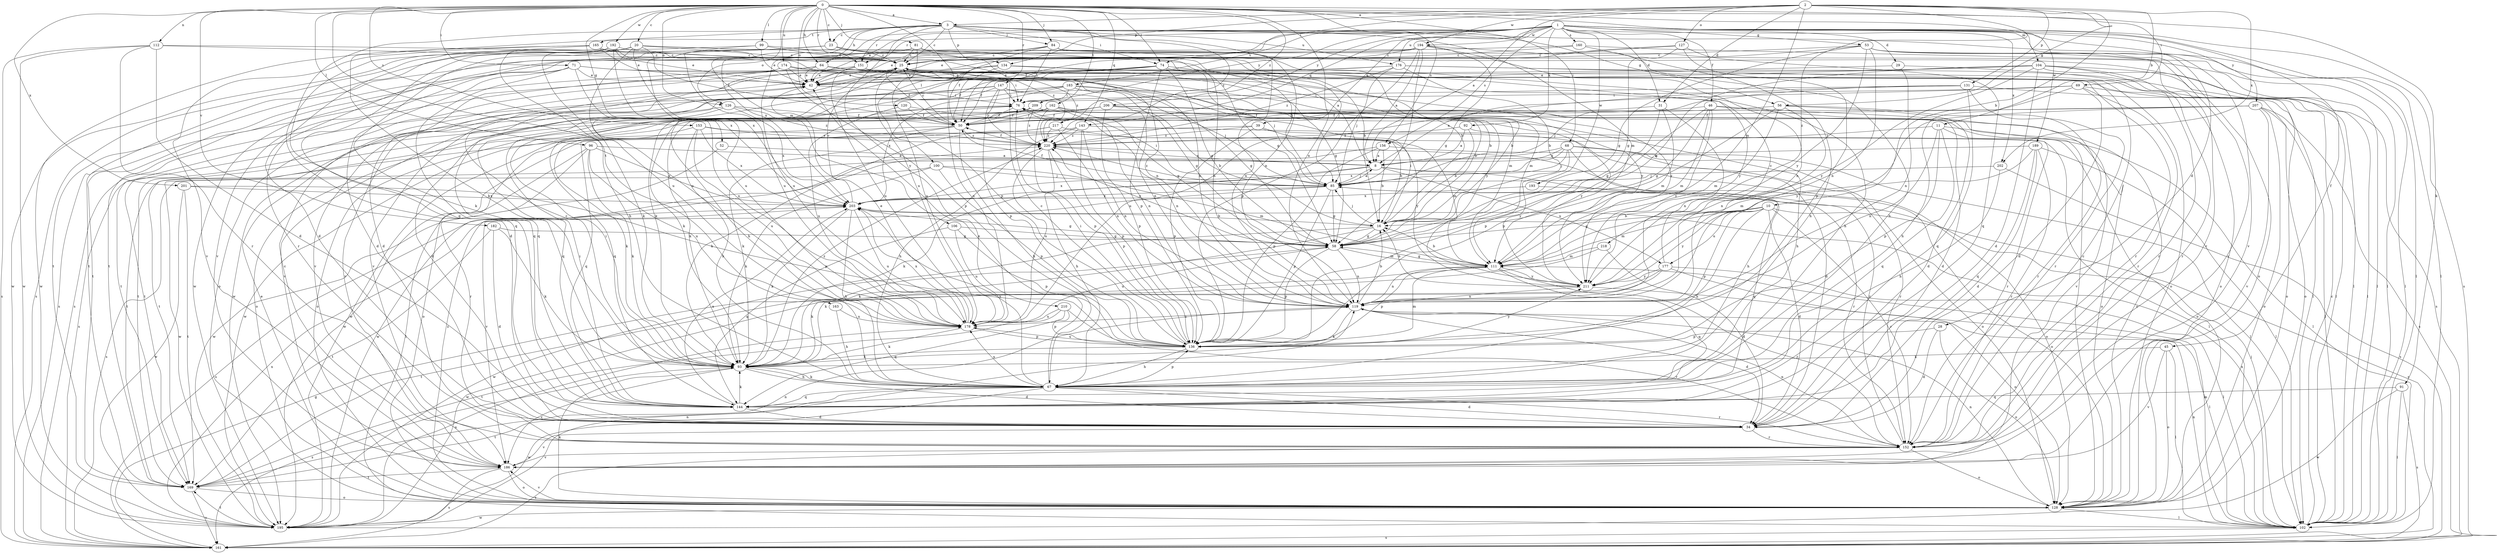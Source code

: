 strict digraph  {
0;
1;
2;
3;
8;
10;
11;
16;
20;
23;
25;
28;
29;
31;
34;
39;
42;
45;
46;
50;
52;
53;
56;
58;
64;
67;
68;
69;
71;
74;
76;
81;
84;
85;
91;
92;
93;
96;
99;
100;
102;
104;
106;
111;
112;
119;
120;
126;
127;
128;
131;
134;
136;
143;
144;
147;
151;
152;
153;
156;
160;
161;
162;
163;
165;
169;
174;
176;
177;
178;
182;
183;
186;
189;
192;
193;
194;
195;
201;
202;
203;
206;
207;
209;
210;
211;
217;
218;
220;
0 -> 3  [label=a];
0 -> 20  [label=c];
0 -> 23  [label=c];
0 -> 52  [label=g];
0 -> 64  [label=h];
0 -> 68  [label=i];
0 -> 69  [label=i];
0 -> 71  [label=i];
0 -> 74  [label=i];
0 -> 81  [label=j];
0 -> 84  [label=j];
0 -> 91  [label=k];
0 -> 96  [label=l];
0 -> 99  [label=l];
0 -> 100  [label=l];
0 -> 104  [label=m];
0 -> 106  [label=m];
0 -> 112  [label=n];
0 -> 119  [label=n];
0 -> 120  [label=o];
0 -> 126  [label=o];
0 -> 143  [label=q];
0 -> 147  [label=r];
0 -> 151  [label=r];
0 -> 153  [label=s];
0 -> 156  [label=s];
0 -> 162  [label=t];
0 -> 163  [label=t];
0 -> 174  [label=u];
0 -> 182  [label=v];
0 -> 189  [label=w];
0 -> 192  [label=w];
0 -> 201  [label=x];
0 -> 217  [label=z];
1 -> 28  [label=d];
1 -> 29  [label=d];
1 -> 31  [label=d];
1 -> 39  [label=e];
1 -> 42  [label=e];
1 -> 45  [label=f];
1 -> 46  [label=f];
1 -> 50  [label=f];
1 -> 53  [label=g];
1 -> 92  [label=k];
1 -> 102  [label=l];
1 -> 126  [label=o];
1 -> 143  [label=q];
1 -> 151  [label=r];
1 -> 156  [label=s];
1 -> 160  [label=s];
1 -> 161  [label=s];
1 -> 176  [label=u];
1 -> 183  [label=v];
1 -> 186  [label=v];
1 -> 193  [label=w];
1 -> 194  [label=w];
1 -> 202  [label=x];
1 -> 206  [label=y];
1 -> 207  [label=y];
1 -> 209  [label=y];
2 -> 3  [label=a];
2 -> 8  [label=a];
2 -> 10  [label=b];
2 -> 11  [label=b];
2 -> 31  [label=d];
2 -> 56  [label=g];
2 -> 74  [label=i];
2 -> 111  [label=m];
2 -> 127  [label=o];
2 -> 131  [label=p];
2 -> 134  [label=p];
2 -> 194  [label=w];
2 -> 202  [label=x];
2 -> 218  [label=z];
3 -> 23  [label=c];
3 -> 25  [label=c];
3 -> 56  [label=g];
3 -> 64  [label=h];
3 -> 74  [label=i];
3 -> 84  [label=j];
3 -> 93  [label=k];
3 -> 102  [label=l];
3 -> 111  [label=m];
3 -> 119  [label=n];
3 -> 134  [label=p];
3 -> 144  [label=q];
3 -> 151  [label=r];
3 -> 165  [label=t];
3 -> 176  [label=u];
3 -> 203  [label=x];
3 -> 210  [label=y];
3 -> 220  [label=z];
8 -> 85  [label=j];
8 -> 93  [label=k];
8 -> 128  [label=o];
8 -> 152  [label=r];
8 -> 177  [label=u];
8 -> 203  [label=x];
10 -> 16  [label=b];
10 -> 34  [label=d];
10 -> 58  [label=g];
10 -> 67  [label=h];
10 -> 111  [label=m];
10 -> 136  [label=p];
10 -> 152  [label=r];
10 -> 161  [label=s];
10 -> 177  [label=u];
10 -> 211  [label=y];
11 -> 102  [label=l];
11 -> 119  [label=n];
11 -> 128  [label=o];
11 -> 136  [label=p];
11 -> 144  [label=q];
11 -> 220  [label=z];
16 -> 58  [label=g];
16 -> 76  [label=i];
16 -> 85  [label=j];
16 -> 93  [label=k];
16 -> 195  [label=w];
20 -> 8  [label=a];
20 -> 25  [label=c];
20 -> 50  [label=f];
20 -> 93  [label=k];
20 -> 102  [label=l];
20 -> 144  [label=q];
20 -> 178  [label=u];
20 -> 195  [label=w];
20 -> 203  [label=x];
23 -> 25  [label=c];
23 -> 85  [label=j];
23 -> 119  [label=n];
23 -> 152  [label=r];
23 -> 169  [label=t];
23 -> 178  [label=u];
25 -> 42  [label=e];
25 -> 50  [label=f];
25 -> 186  [label=v];
25 -> 211  [label=y];
28 -> 34  [label=d];
28 -> 128  [label=o];
28 -> 136  [label=p];
29 -> 42  [label=e];
29 -> 119  [label=n];
29 -> 152  [label=r];
31 -> 50  [label=f];
31 -> 58  [label=g];
31 -> 111  [label=m];
31 -> 119  [label=n];
34 -> 152  [label=r];
34 -> 186  [label=v];
39 -> 16  [label=b];
39 -> 136  [label=p];
39 -> 152  [label=r];
39 -> 195  [label=w];
39 -> 220  [label=z];
42 -> 76  [label=i];
42 -> 186  [label=v];
45 -> 93  [label=k];
45 -> 102  [label=l];
45 -> 128  [label=o];
45 -> 186  [label=v];
46 -> 34  [label=d];
46 -> 50  [label=f];
46 -> 58  [label=g];
46 -> 111  [label=m];
46 -> 136  [label=p];
46 -> 186  [label=v];
46 -> 211  [label=y];
50 -> 25  [label=c];
50 -> 67  [label=h];
50 -> 93  [label=k];
50 -> 128  [label=o];
50 -> 169  [label=t];
50 -> 220  [label=z];
52 -> 8  [label=a];
52 -> 195  [label=w];
53 -> 25  [label=c];
53 -> 58  [label=g];
53 -> 102  [label=l];
53 -> 119  [label=n];
53 -> 128  [label=o];
53 -> 152  [label=r];
53 -> 178  [label=u];
53 -> 186  [label=v];
53 -> 211  [label=y];
56 -> 34  [label=d];
56 -> 50  [label=f];
56 -> 111  [label=m];
56 -> 119  [label=n];
56 -> 136  [label=p];
56 -> 152  [label=r];
58 -> 111  [label=m];
58 -> 119  [label=n];
58 -> 136  [label=p];
58 -> 178  [label=u];
58 -> 220  [label=z];
64 -> 42  [label=e];
64 -> 102  [label=l];
64 -> 111  [label=m];
64 -> 128  [label=o];
64 -> 161  [label=s];
64 -> 220  [label=z];
67 -> 34  [label=d];
67 -> 42  [label=e];
67 -> 93  [label=k];
67 -> 136  [label=p];
67 -> 144  [label=q];
67 -> 152  [label=r];
67 -> 169  [label=t];
67 -> 178  [label=u];
67 -> 195  [label=w];
67 -> 203  [label=x];
68 -> 8  [label=a];
68 -> 67  [label=h];
68 -> 85  [label=j];
68 -> 128  [label=o];
68 -> 152  [label=r];
68 -> 195  [label=w];
68 -> 203  [label=x];
68 -> 211  [label=y];
69 -> 34  [label=d];
69 -> 67  [label=h];
69 -> 76  [label=i];
69 -> 128  [label=o];
69 -> 152  [label=r];
69 -> 178  [label=u];
71 -> 34  [label=d];
71 -> 42  [label=e];
71 -> 111  [label=m];
71 -> 144  [label=q];
71 -> 169  [label=t];
71 -> 178  [label=u];
71 -> 211  [label=y];
74 -> 16  [label=b];
74 -> 42  [label=e];
74 -> 50  [label=f];
74 -> 58  [label=g];
74 -> 85  [label=j];
74 -> 136  [label=p];
74 -> 144  [label=q];
74 -> 178  [label=u];
76 -> 50  [label=f];
76 -> 161  [label=s];
81 -> 16  [label=b];
81 -> 25  [label=c];
81 -> 119  [label=n];
81 -> 136  [label=p];
81 -> 169  [label=t];
81 -> 186  [label=v];
84 -> 16  [label=b];
84 -> 25  [label=c];
84 -> 50  [label=f];
84 -> 76  [label=i];
84 -> 102  [label=l];
84 -> 119  [label=n];
84 -> 178  [label=u];
85 -> 8  [label=a];
85 -> 50  [label=f];
85 -> 58  [label=g];
85 -> 76  [label=i];
85 -> 136  [label=p];
85 -> 144  [label=q];
85 -> 186  [label=v];
85 -> 203  [label=x];
85 -> 220  [label=z];
91 -> 102  [label=l];
91 -> 144  [label=q];
91 -> 161  [label=s];
91 -> 195  [label=w];
92 -> 8  [label=a];
92 -> 16  [label=b];
92 -> 34  [label=d];
92 -> 220  [label=z];
93 -> 25  [label=c];
93 -> 34  [label=d];
93 -> 67  [label=h];
93 -> 76  [label=i];
93 -> 161  [label=s];
93 -> 186  [label=v];
93 -> 220  [label=z];
96 -> 8  [label=a];
96 -> 93  [label=k];
96 -> 102  [label=l];
96 -> 152  [label=r];
96 -> 178  [label=u];
96 -> 203  [label=x];
99 -> 25  [label=c];
99 -> 42  [label=e];
99 -> 119  [label=n];
99 -> 161  [label=s];
99 -> 178  [label=u];
100 -> 85  [label=j];
100 -> 93  [label=k];
100 -> 111  [label=m];
100 -> 136  [label=p];
100 -> 161  [label=s];
102 -> 25  [label=c];
102 -> 85  [label=j];
102 -> 111  [label=m];
102 -> 119  [label=n];
102 -> 161  [label=s];
102 -> 203  [label=x];
104 -> 34  [label=d];
104 -> 42  [label=e];
104 -> 58  [label=g];
104 -> 93  [label=k];
104 -> 102  [label=l];
104 -> 128  [label=o];
104 -> 152  [label=r];
104 -> 161  [label=s];
104 -> 211  [label=y];
106 -> 58  [label=g];
106 -> 136  [label=p];
106 -> 144  [label=q];
106 -> 178  [label=u];
111 -> 16  [label=b];
111 -> 58  [label=g];
111 -> 93  [label=k];
111 -> 119  [label=n];
111 -> 136  [label=p];
111 -> 144  [label=q];
111 -> 152  [label=r];
111 -> 211  [label=y];
112 -> 25  [label=c];
112 -> 34  [label=d];
112 -> 58  [label=g];
112 -> 152  [label=r];
112 -> 161  [label=s];
112 -> 195  [label=w];
119 -> 16  [label=b];
119 -> 34  [label=d];
119 -> 93  [label=k];
119 -> 178  [label=u];
120 -> 50  [label=f];
120 -> 119  [label=n];
120 -> 178  [label=u];
126 -> 50  [label=f];
126 -> 128  [label=o];
126 -> 144  [label=q];
126 -> 203  [label=x];
126 -> 220  [label=z];
127 -> 25  [label=c];
127 -> 42  [label=e];
127 -> 58  [label=g];
127 -> 136  [label=p];
127 -> 144  [label=q];
128 -> 42  [label=e];
128 -> 76  [label=i];
128 -> 93  [label=k];
128 -> 102  [label=l];
128 -> 119  [label=n];
128 -> 186  [label=v];
128 -> 195  [label=w];
128 -> 220  [label=z];
131 -> 8  [label=a];
131 -> 76  [label=i];
131 -> 85  [label=j];
131 -> 128  [label=o];
131 -> 144  [label=q];
131 -> 152  [label=r];
134 -> 42  [label=e];
134 -> 50  [label=f];
134 -> 58  [label=g];
134 -> 67  [label=h];
134 -> 178  [label=u];
134 -> 195  [label=w];
134 -> 211  [label=y];
136 -> 25  [label=c];
136 -> 67  [label=h];
136 -> 76  [label=i];
136 -> 93  [label=k];
136 -> 111  [label=m];
136 -> 178  [label=u];
136 -> 211  [label=y];
143 -> 67  [label=h];
143 -> 93  [label=k];
143 -> 102  [label=l];
143 -> 119  [label=n];
143 -> 136  [label=p];
143 -> 220  [label=z];
144 -> 34  [label=d];
144 -> 76  [label=i];
144 -> 93  [label=k];
144 -> 203  [label=x];
147 -> 34  [label=d];
147 -> 58  [label=g];
147 -> 67  [label=h];
147 -> 76  [label=i];
147 -> 119  [label=n];
147 -> 136  [label=p];
147 -> 186  [label=v];
147 -> 220  [label=z];
151 -> 16  [label=b];
151 -> 42  [label=e];
151 -> 152  [label=r];
151 -> 178  [label=u];
151 -> 186  [label=v];
152 -> 25  [label=c];
152 -> 119  [label=n];
152 -> 128  [label=o];
152 -> 161  [label=s];
152 -> 186  [label=v];
152 -> 220  [label=z];
153 -> 67  [label=h];
153 -> 93  [label=k];
153 -> 111  [label=m];
153 -> 178  [label=u];
153 -> 203  [label=x];
153 -> 220  [label=z];
156 -> 8  [label=a];
156 -> 16  [label=b];
156 -> 102  [label=l];
156 -> 136  [label=p];
156 -> 195  [label=w];
160 -> 25  [label=c];
160 -> 67  [label=h];
160 -> 102  [label=l];
160 -> 169  [label=t];
161 -> 58  [label=g];
162 -> 16  [label=b];
162 -> 50  [label=f];
162 -> 58  [label=g];
162 -> 119  [label=n];
162 -> 128  [label=o];
162 -> 136  [label=p];
162 -> 144  [label=q];
163 -> 67  [label=h];
163 -> 178  [label=u];
165 -> 25  [label=c];
165 -> 34  [label=d];
165 -> 42  [label=e];
165 -> 85  [label=j];
165 -> 186  [label=v];
165 -> 195  [label=w];
169 -> 119  [label=n];
169 -> 128  [label=o];
169 -> 161  [label=s];
174 -> 34  [label=d];
174 -> 42  [label=e];
174 -> 76  [label=i];
174 -> 136  [label=p];
174 -> 161  [label=s];
174 -> 211  [label=y];
176 -> 16  [label=b];
176 -> 42  [label=e];
176 -> 85  [label=j];
176 -> 93  [label=k];
176 -> 102  [label=l];
176 -> 128  [label=o];
176 -> 220  [label=z];
177 -> 25  [label=c];
177 -> 102  [label=l];
177 -> 128  [label=o];
177 -> 169  [label=t];
177 -> 195  [label=w];
177 -> 211  [label=y];
178 -> 42  [label=e];
178 -> 93  [label=k];
178 -> 136  [label=p];
178 -> 203  [label=x];
182 -> 34  [label=d];
182 -> 58  [label=g];
182 -> 93  [label=k];
182 -> 169  [label=t];
183 -> 16  [label=b];
183 -> 58  [label=g];
183 -> 76  [label=i];
183 -> 85  [label=j];
183 -> 93  [label=k];
183 -> 169  [label=t];
183 -> 203  [label=x];
186 -> 25  [label=c];
186 -> 128  [label=o];
186 -> 161  [label=s];
186 -> 169  [label=t];
189 -> 8  [label=a];
189 -> 34  [label=d];
189 -> 102  [label=l];
189 -> 111  [label=m];
189 -> 144  [label=q];
189 -> 152  [label=r];
192 -> 25  [label=c];
192 -> 34  [label=d];
192 -> 42  [label=e];
192 -> 67  [label=h];
192 -> 178  [label=u];
192 -> 203  [label=x];
192 -> 220  [label=z];
193 -> 128  [label=o];
193 -> 203  [label=x];
194 -> 8  [label=a];
194 -> 25  [label=c];
194 -> 42  [label=e];
194 -> 58  [label=g];
194 -> 67  [label=h];
194 -> 85  [label=j];
194 -> 119  [label=n];
194 -> 136  [label=p];
194 -> 195  [label=w];
195 -> 119  [label=n];
195 -> 169  [label=t];
195 -> 178  [label=u];
195 -> 203  [label=x];
201 -> 136  [label=p];
201 -> 169  [label=t];
201 -> 195  [label=w];
201 -> 203  [label=x];
202 -> 67  [label=h];
202 -> 85  [label=j];
202 -> 161  [label=s];
203 -> 16  [label=b];
203 -> 25  [label=c];
203 -> 58  [label=g];
203 -> 67  [label=h];
203 -> 93  [label=k];
203 -> 161  [label=s];
203 -> 178  [label=u];
206 -> 50  [label=f];
206 -> 67  [label=h];
206 -> 93  [label=k];
206 -> 128  [label=o];
206 -> 136  [label=p];
206 -> 169  [label=t];
206 -> 195  [label=w];
206 -> 211  [label=y];
207 -> 50  [label=f];
207 -> 102  [label=l];
207 -> 128  [label=o];
207 -> 161  [label=s];
207 -> 186  [label=v];
207 -> 195  [label=w];
207 -> 211  [label=y];
209 -> 50  [label=f];
209 -> 128  [label=o];
209 -> 169  [label=t];
209 -> 220  [label=z];
210 -> 136  [label=p];
210 -> 144  [label=q];
210 -> 152  [label=r];
210 -> 169  [label=t];
210 -> 178  [label=u];
211 -> 16  [label=b];
211 -> 102  [label=l];
211 -> 119  [label=n];
217 -> 119  [label=n];
217 -> 144  [label=q];
217 -> 169  [label=t];
217 -> 211  [label=y];
217 -> 220  [label=z];
218 -> 34  [label=d];
218 -> 93  [label=k];
218 -> 111  [label=m];
220 -> 8  [label=a];
220 -> 50  [label=f];
220 -> 67  [label=h];
220 -> 136  [label=p];
220 -> 178  [label=u];
}
